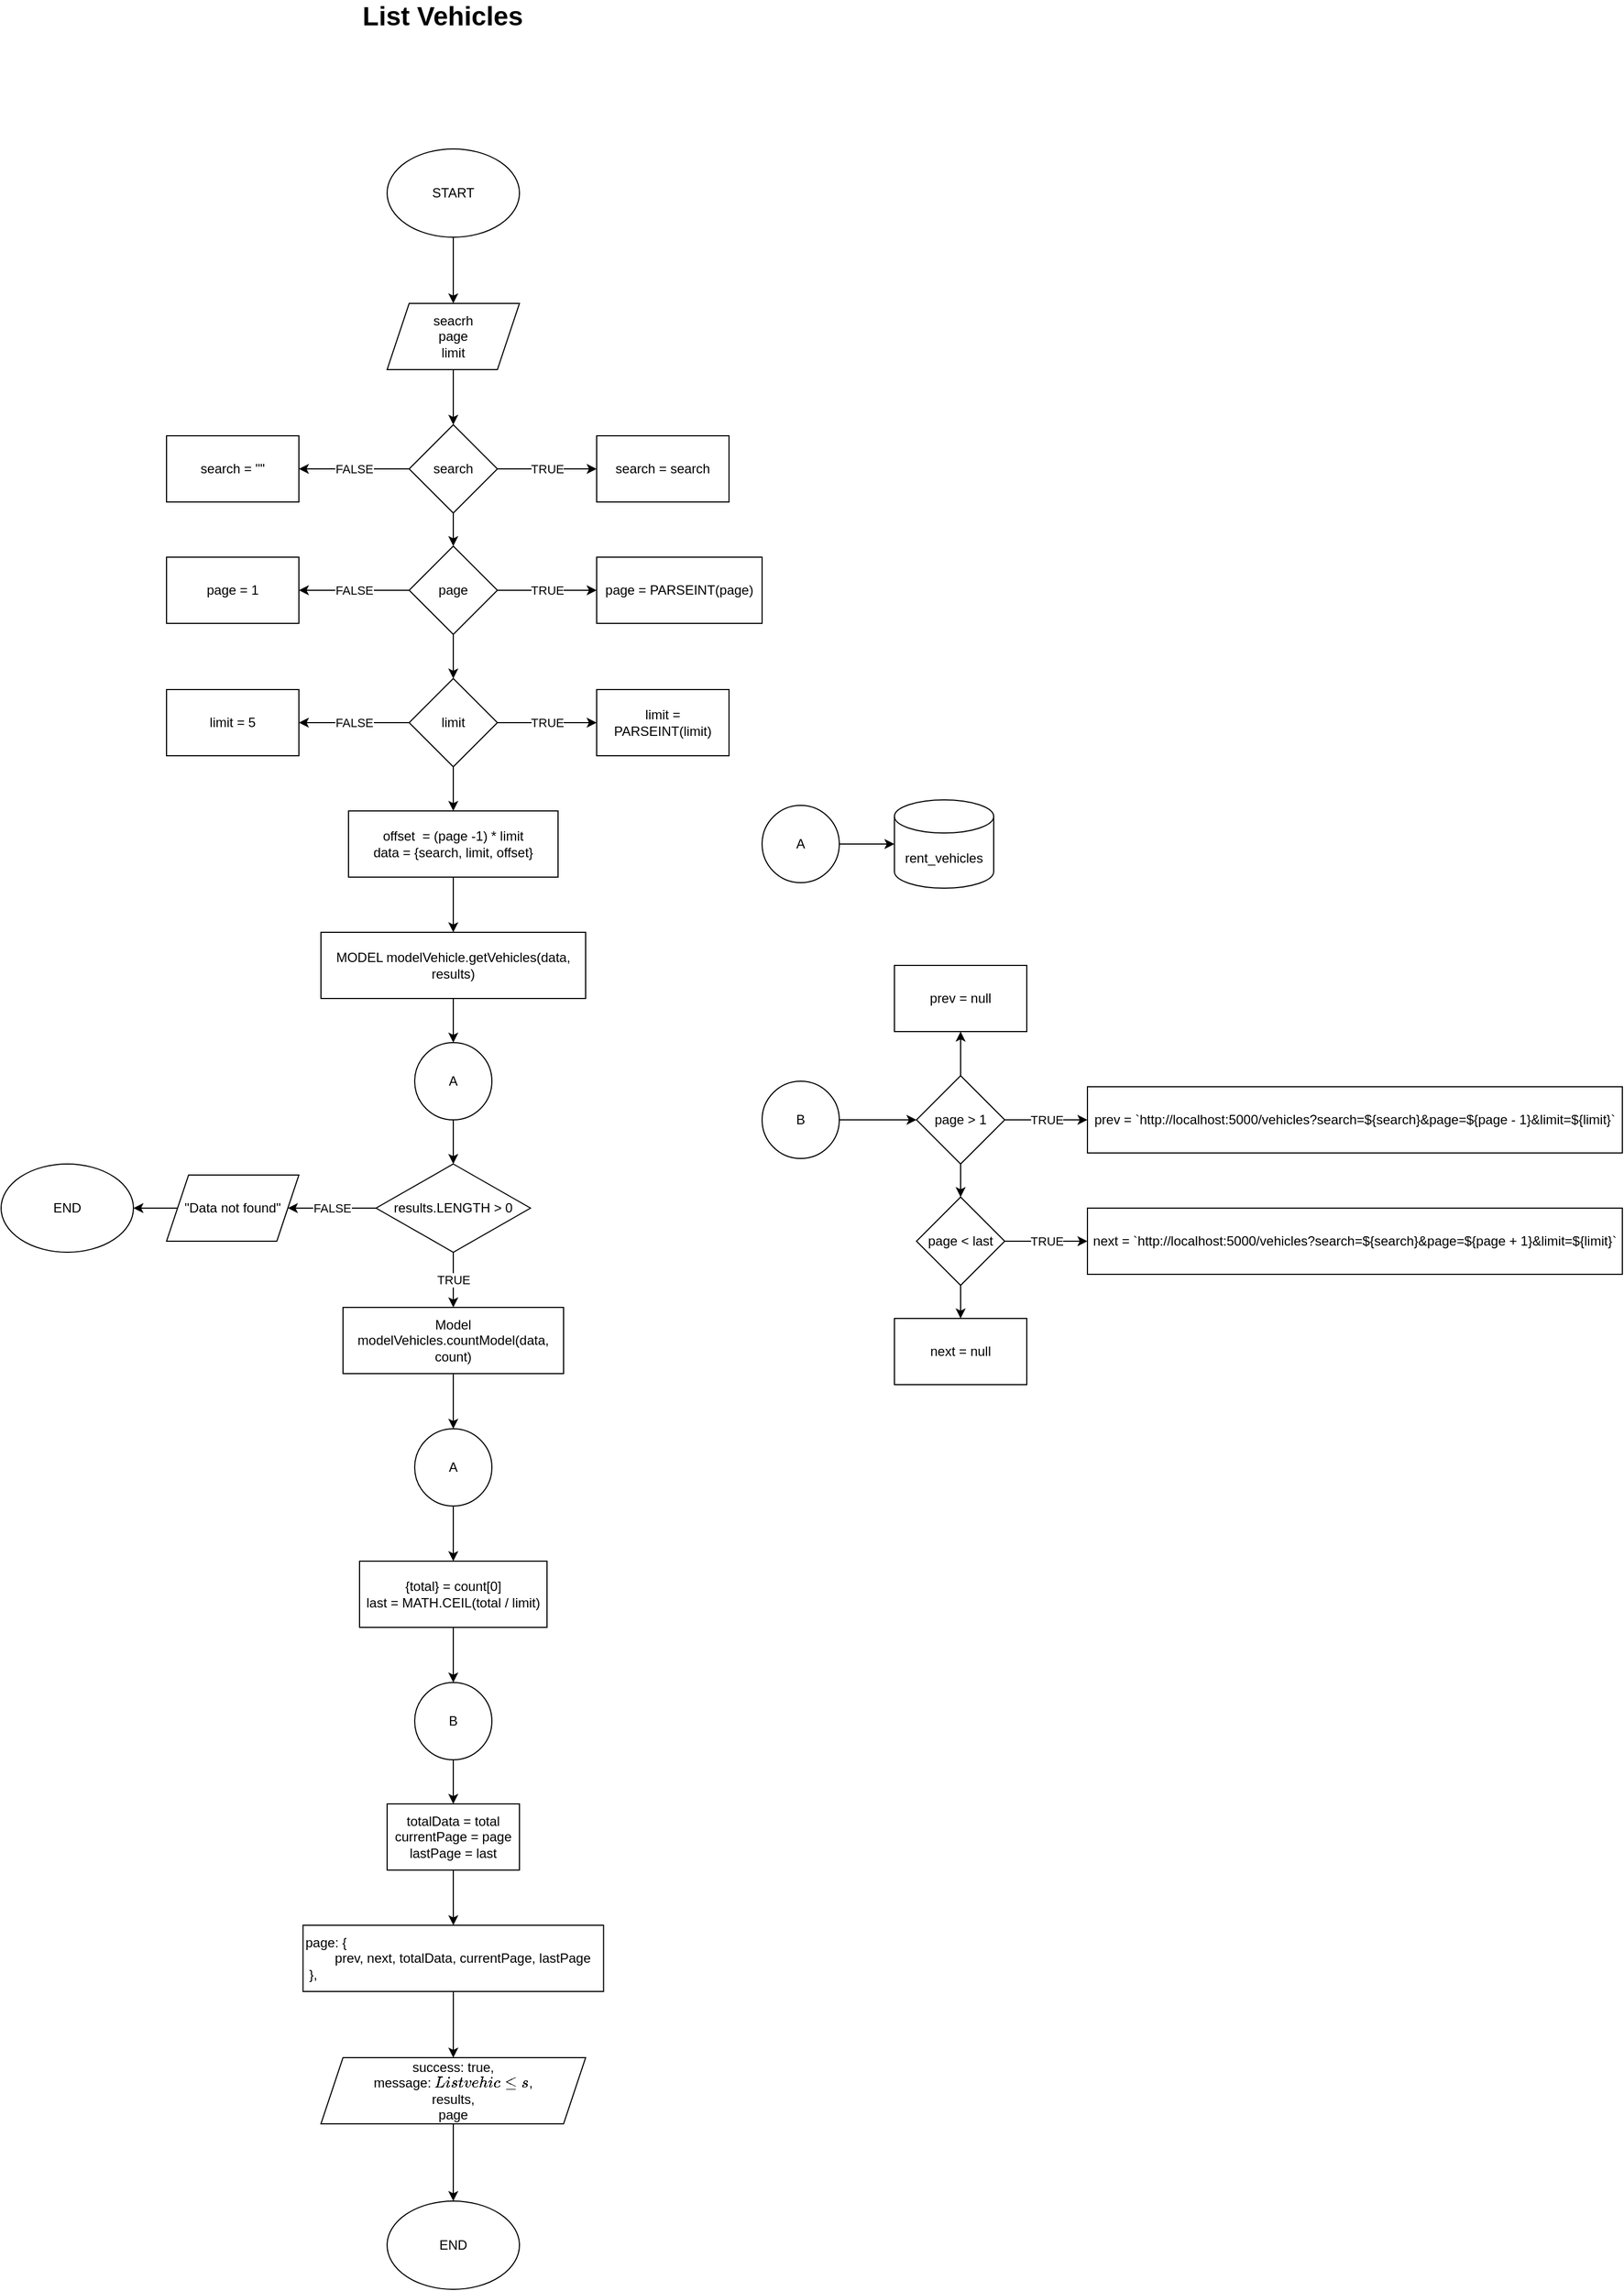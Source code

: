 <mxfile version="16.5.1" type="device" pages="4"><diagram id="XKgQLD-xGzTK4F7JuGG0" name="list vehicles"><mxGraphModel dx="1303" dy="965" grid="1" gridSize="10" guides="1" tooltips="1" connect="1" arrows="1" fold="1" page="1" pageScale="1" pageWidth="850" pageHeight="1100" math="0" shadow="0"><root><mxCell id="0"/><mxCell id="1" parent="0"/><mxCell id="0VHul5hfKh2BVRMkY0b0-4" value="" style="edgeStyle=orthogonalEdgeStyle;rounded=0;orthogonalLoop=1;jettySize=auto;html=1;" edge="1" parent="1" source="0VHul5hfKh2BVRMkY0b0-1" target="0VHul5hfKh2BVRMkY0b0-2"><mxGeometry relative="1" as="geometry"/></mxCell><mxCell id="0VHul5hfKh2BVRMkY0b0-1" value="START" style="ellipse;whiteSpace=wrap;html=1;" vertex="1" parent="1"><mxGeometry x="490" y="180" width="120" height="80" as="geometry"/></mxCell><mxCell id="0VHul5hfKh2BVRMkY0b0-5" value="" style="edgeStyle=orthogonalEdgeStyle;rounded=0;orthogonalLoop=1;jettySize=auto;html=1;" edge="1" parent="1" source="0VHul5hfKh2BVRMkY0b0-2" target="0VHul5hfKh2BVRMkY0b0-3"><mxGeometry relative="1" as="geometry"/></mxCell><mxCell id="0VHul5hfKh2BVRMkY0b0-2" value="seacrh&lt;br&gt;page&lt;br&gt;limit" style="shape=parallelogram;perimeter=parallelogramPerimeter;whiteSpace=wrap;html=1;fixedSize=1;" vertex="1" parent="1"><mxGeometry x="490" y="320" width="120" height="60" as="geometry"/></mxCell><mxCell id="0VHul5hfKh2BVRMkY0b0-9" value="TRUE" style="edgeStyle=orthogonalEdgeStyle;rounded=0;orthogonalLoop=1;jettySize=auto;html=1;" edge="1" parent="1" source="0VHul5hfKh2BVRMkY0b0-3" target="0VHul5hfKh2BVRMkY0b0-6"><mxGeometry relative="1" as="geometry"/></mxCell><mxCell id="0VHul5hfKh2BVRMkY0b0-10" value="FALSE" style="edgeStyle=orthogonalEdgeStyle;rounded=0;orthogonalLoop=1;jettySize=auto;html=1;" edge="1" parent="1" source="0VHul5hfKh2BVRMkY0b0-3" target="0VHul5hfKh2BVRMkY0b0-7"><mxGeometry relative="1" as="geometry"/></mxCell><mxCell id="0VHul5hfKh2BVRMkY0b0-21" value="" style="edgeStyle=orthogonalEdgeStyle;rounded=0;orthogonalLoop=1;jettySize=auto;html=1;" edge="1" parent="1" source="0VHul5hfKh2BVRMkY0b0-3" target="0VHul5hfKh2BVRMkY0b0-13"><mxGeometry relative="1" as="geometry"/></mxCell><mxCell id="0VHul5hfKh2BVRMkY0b0-3" value="search" style="rhombus;whiteSpace=wrap;html=1;" vertex="1" parent="1"><mxGeometry x="510" y="430" width="80" height="80" as="geometry"/></mxCell><mxCell id="0VHul5hfKh2BVRMkY0b0-6" value="search = search" style="rounded=0;whiteSpace=wrap;html=1;" vertex="1" parent="1"><mxGeometry x="680" y="440" width="120" height="60" as="geometry"/></mxCell><mxCell id="0VHul5hfKh2BVRMkY0b0-7" value="search = &quot;&quot;" style="rounded=0;whiteSpace=wrap;html=1;" vertex="1" parent="1"><mxGeometry x="290" y="440" width="120" height="60" as="geometry"/></mxCell><mxCell id="0VHul5hfKh2BVRMkY0b0-11" value="TRUE" style="edgeStyle=orthogonalEdgeStyle;rounded=0;orthogonalLoop=1;jettySize=auto;html=1;" edge="1" parent="1" source="0VHul5hfKh2BVRMkY0b0-13" target="0VHul5hfKh2BVRMkY0b0-14"><mxGeometry relative="1" as="geometry"/></mxCell><mxCell id="0VHul5hfKh2BVRMkY0b0-12" value="FALSE" style="edgeStyle=orthogonalEdgeStyle;rounded=0;orthogonalLoop=1;jettySize=auto;html=1;" edge="1" parent="1" source="0VHul5hfKh2BVRMkY0b0-13" target="0VHul5hfKh2BVRMkY0b0-15"><mxGeometry relative="1" as="geometry"/></mxCell><mxCell id="0VHul5hfKh2BVRMkY0b0-22" value="" style="edgeStyle=orthogonalEdgeStyle;rounded=0;orthogonalLoop=1;jettySize=auto;html=1;" edge="1" parent="1" source="0VHul5hfKh2BVRMkY0b0-13" target="0VHul5hfKh2BVRMkY0b0-18"><mxGeometry relative="1" as="geometry"/></mxCell><mxCell id="0VHul5hfKh2BVRMkY0b0-13" value="page" style="rhombus;whiteSpace=wrap;html=1;" vertex="1" parent="1"><mxGeometry x="510" y="540" width="80" height="80" as="geometry"/></mxCell><mxCell id="0VHul5hfKh2BVRMkY0b0-14" value="page = PARSEINT(page)" style="rounded=0;whiteSpace=wrap;html=1;" vertex="1" parent="1"><mxGeometry x="680" y="550" width="150" height="60" as="geometry"/></mxCell><mxCell id="0VHul5hfKh2BVRMkY0b0-15" value="page = 1" style="rounded=0;whiteSpace=wrap;html=1;" vertex="1" parent="1"><mxGeometry x="290" y="550" width="120" height="60" as="geometry"/></mxCell><mxCell id="0VHul5hfKh2BVRMkY0b0-16" value="TRUE" style="edgeStyle=orthogonalEdgeStyle;rounded=0;orthogonalLoop=1;jettySize=auto;html=1;" edge="1" parent="1" source="0VHul5hfKh2BVRMkY0b0-18" target="0VHul5hfKh2BVRMkY0b0-19"><mxGeometry relative="1" as="geometry"/></mxCell><mxCell id="0VHul5hfKh2BVRMkY0b0-17" value="FALSE" style="edgeStyle=orthogonalEdgeStyle;rounded=0;orthogonalLoop=1;jettySize=auto;html=1;" edge="1" parent="1" source="0VHul5hfKh2BVRMkY0b0-18" target="0VHul5hfKh2BVRMkY0b0-20"><mxGeometry relative="1" as="geometry"/></mxCell><mxCell id="0VHul5hfKh2BVRMkY0b0-24" value="" style="edgeStyle=orthogonalEdgeStyle;rounded=0;orthogonalLoop=1;jettySize=auto;html=1;" edge="1" parent="1" source="0VHul5hfKh2BVRMkY0b0-18" target="0VHul5hfKh2BVRMkY0b0-23"><mxGeometry relative="1" as="geometry"/></mxCell><mxCell id="0VHul5hfKh2BVRMkY0b0-18" value="limit" style="rhombus;whiteSpace=wrap;html=1;" vertex="1" parent="1"><mxGeometry x="510" y="660" width="80" height="80" as="geometry"/></mxCell><mxCell id="0VHul5hfKh2BVRMkY0b0-19" value="limit = PARSEINT(limit)" style="rounded=0;whiteSpace=wrap;html=1;" vertex="1" parent="1"><mxGeometry x="680" y="670" width="120" height="60" as="geometry"/></mxCell><mxCell id="0VHul5hfKh2BVRMkY0b0-20" value="limit = 5" style="rounded=0;whiteSpace=wrap;html=1;" vertex="1" parent="1"><mxGeometry x="290" y="670" width="120" height="60" as="geometry"/></mxCell><mxCell id="0VHul5hfKh2BVRMkY0b0-27" value="" style="edgeStyle=orthogonalEdgeStyle;rounded=0;orthogonalLoop=1;jettySize=auto;html=1;" edge="1" parent="1" source="0VHul5hfKh2BVRMkY0b0-23" target="0VHul5hfKh2BVRMkY0b0-25"><mxGeometry relative="1" as="geometry"/></mxCell><mxCell id="0VHul5hfKh2BVRMkY0b0-23" value="offset&amp;nbsp; = (page -1) * limit&lt;br&gt;data = {search, limit, offset}" style="rounded=0;whiteSpace=wrap;html=1;" vertex="1" parent="1"><mxGeometry x="455" y="780" width="190" height="60" as="geometry"/></mxCell><mxCell id="0VHul5hfKh2BVRMkY0b0-31" value="" style="edgeStyle=orthogonalEdgeStyle;rounded=0;orthogonalLoop=1;jettySize=auto;html=1;" edge="1" parent="1" source="0VHul5hfKh2BVRMkY0b0-25" target="0VHul5hfKh2BVRMkY0b0-28"><mxGeometry relative="1" as="geometry"/></mxCell><mxCell id="0VHul5hfKh2BVRMkY0b0-25" value="MODEL modelVehicle.getVehicles(data, results)" style="rounded=0;whiteSpace=wrap;html=1;" vertex="1" parent="1"><mxGeometry x="430" y="890" width="240" height="60" as="geometry"/></mxCell><mxCell id="0VHul5hfKh2BVRMkY0b0-26" value="rent_vehicles" style="shape=cylinder3;whiteSpace=wrap;html=1;boundedLbl=1;backgroundOutline=1;size=15;" vertex="1" parent="1"><mxGeometry x="950" y="770" width="90" height="80" as="geometry"/></mxCell><mxCell id="0VHul5hfKh2BVRMkY0b0-33" value="" style="edgeStyle=orthogonalEdgeStyle;rounded=0;orthogonalLoop=1;jettySize=auto;html=1;" edge="1" parent="1" source="0VHul5hfKh2BVRMkY0b0-28" target="0VHul5hfKh2BVRMkY0b0-32"><mxGeometry relative="1" as="geometry"/></mxCell><mxCell id="0VHul5hfKh2BVRMkY0b0-28" value="A" style="ellipse;whiteSpace=wrap;html=1;aspect=fixed;" vertex="1" parent="1"><mxGeometry x="515" y="990" width="70" height="70" as="geometry"/></mxCell><mxCell id="0VHul5hfKh2BVRMkY0b0-30" value="" style="edgeStyle=orthogonalEdgeStyle;rounded=0;orthogonalLoop=1;jettySize=auto;html=1;" edge="1" parent="1" source="0VHul5hfKh2BVRMkY0b0-29" target="0VHul5hfKh2BVRMkY0b0-26"><mxGeometry relative="1" as="geometry"/></mxCell><mxCell id="0VHul5hfKh2BVRMkY0b0-29" value="A" style="ellipse;whiteSpace=wrap;html=1;aspect=fixed;" vertex="1" parent="1"><mxGeometry x="830" y="775" width="70" height="70" as="geometry"/></mxCell><mxCell id="0VHul5hfKh2BVRMkY0b0-35" value="FALSE" style="edgeStyle=orthogonalEdgeStyle;rounded=0;orthogonalLoop=1;jettySize=auto;html=1;" edge="1" parent="1" source="0VHul5hfKh2BVRMkY0b0-32" target="0VHul5hfKh2BVRMkY0b0-34"><mxGeometry relative="1" as="geometry"/></mxCell><mxCell id="0VHul5hfKh2BVRMkY0b0-37" value="TRUE" style="edgeStyle=orthogonalEdgeStyle;rounded=0;orthogonalLoop=1;jettySize=auto;html=1;" edge="1" parent="1" source="0VHul5hfKh2BVRMkY0b0-32" target="0VHul5hfKh2BVRMkY0b0-36"><mxGeometry relative="1" as="geometry"/></mxCell><mxCell id="0VHul5hfKh2BVRMkY0b0-32" value="results.LENGTH &amp;gt; 0" style="rhombus;whiteSpace=wrap;html=1;" vertex="1" parent="1"><mxGeometry x="480" y="1100" width="140" height="80" as="geometry"/></mxCell><mxCell id="0VHul5hfKh2BVRMkY0b0-68" value="" style="edgeStyle=orthogonalEdgeStyle;rounded=0;orthogonalLoop=1;jettySize=auto;html=1;" edge="1" parent="1" source="0VHul5hfKh2BVRMkY0b0-34" target="0VHul5hfKh2BVRMkY0b0-67"><mxGeometry relative="1" as="geometry"/></mxCell><mxCell id="0VHul5hfKh2BVRMkY0b0-34" value="&quot;Data not found&quot;" style="shape=parallelogram;perimeter=parallelogramPerimeter;whiteSpace=wrap;html=1;fixedSize=1;" vertex="1" parent="1"><mxGeometry x="290" y="1110" width="120" height="60" as="geometry"/></mxCell><mxCell id="0VHul5hfKh2BVRMkY0b0-39" value="" style="edgeStyle=orthogonalEdgeStyle;rounded=0;orthogonalLoop=1;jettySize=auto;html=1;" edge="1" parent="1" source="0VHul5hfKh2BVRMkY0b0-36" target="0VHul5hfKh2BVRMkY0b0-38"><mxGeometry relative="1" as="geometry"/></mxCell><mxCell id="0VHul5hfKh2BVRMkY0b0-36" value="Model modelVehicles.countModel(data, count)" style="rounded=0;whiteSpace=wrap;html=1;" vertex="1" parent="1"><mxGeometry x="450" y="1230" width="200" height="60" as="geometry"/></mxCell><mxCell id="0VHul5hfKh2BVRMkY0b0-41" value="" style="edgeStyle=orthogonalEdgeStyle;rounded=0;orthogonalLoop=1;jettySize=auto;html=1;" edge="1" parent="1" source="0VHul5hfKh2BVRMkY0b0-38" target="0VHul5hfKh2BVRMkY0b0-40"><mxGeometry relative="1" as="geometry"/></mxCell><mxCell id="0VHul5hfKh2BVRMkY0b0-38" value="A" style="ellipse;whiteSpace=wrap;html=1;aspect=fixed;" vertex="1" parent="1"><mxGeometry x="515" y="1340" width="70" height="70" as="geometry"/></mxCell><mxCell id="0VHul5hfKh2BVRMkY0b0-72" value="" style="edgeStyle=orthogonalEdgeStyle;rounded=0;orthogonalLoop=1;jettySize=auto;html=1;" edge="1" parent="1" source="0VHul5hfKh2BVRMkY0b0-40" target="0VHul5hfKh2BVRMkY0b0-71"><mxGeometry relative="1" as="geometry"/></mxCell><mxCell id="0VHul5hfKh2BVRMkY0b0-40" value="{total} = count[0]&lt;br&gt;last = MATH.CEIL(total / limit)" style="rounded=0;whiteSpace=wrap;html=1;" vertex="1" parent="1"><mxGeometry x="465" y="1460" width="170" height="60" as="geometry"/></mxCell><mxCell id="0VHul5hfKh2BVRMkY0b0-45" value="" style="edgeStyle=orthogonalEdgeStyle;rounded=0;orthogonalLoop=1;jettySize=auto;html=1;" edge="1" parent="1" source="0VHul5hfKh2BVRMkY0b0-42" target="0VHul5hfKh2BVRMkY0b0-44"><mxGeometry relative="1" as="geometry"/></mxCell><mxCell id="0VHul5hfKh2BVRMkY0b0-42" value="&lt;div&gt;page:&amp;nbsp;&lt;span&gt;{&lt;/span&gt;&lt;/div&gt;&lt;div&gt;&lt;span&gt;&lt;span style=&quot;white-space: pre&quot;&gt;&#9;&lt;/span&gt;prev,&lt;/span&gt;&lt;span&gt;&amp;nbsp;next,&lt;/span&gt;&lt;span&gt;&amp;nbsp;totalData,&lt;/span&gt;&lt;span&gt;&amp;nbsp;currentPage,&lt;/span&gt;&lt;span&gt;&amp;nbsp;lastPage&lt;/span&gt;&lt;/div&gt;&lt;div&gt;&amp;nbsp;},&lt;/div&gt;" style="rounded=0;whiteSpace=wrap;html=1;align=left;" vertex="1" parent="1"><mxGeometry x="413.75" y="1790" width="272.5" height="60" as="geometry"/></mxCell><mxCell id="0VHul5hfKh2BVRMkY0b0-70" value="" style="edgeStyle=orthogonalEdgeStyle;rounded=0;orthogonalLoop=1;jettySize=auto;html=1;" edge="1" parent="1" source="0VHul5hfKh2BVRMkY0b0-44"><mxGeometry relative="1" as="geometry"><mxPoint x="550" y="2040" as="targetPoint"/></mxGeometry></mxCell><mxCell id="0VHul5hfKh2BVRMkY0b0-44" value="&lt;div&gt;success: true,&lt;/div&gt;&lt;div&gt;message: `List vehicles`,&lt;/div&gt;&lt;div&gt;&lt;span&gt;results,&lt;/span&gt;&lt;/div&gt;&lt;div&gt;&lt;span&gt;page&lt;/span&gt;&lt;/div&gt;" style="shape=parallelogram;perimeter=parallelogramPerimeter;whiteSpace=wrap;html=1;fixedSize=1;align=center;" vertex="1" parent="1"><mxGeometry x="430" y="1910" width="240" height="60" as="geometry"/></mxCell><mxCell id="0VHul5hfKh2BVRMkY0b0-58" value="" style="edgeStyle=orthogonalEdgeStyle;rounded=0;orthogonalLoop=1;jettySize=auto;html=1;" edge="1" parent="1" source="0VHul5hfKh2BVRMkY0b0-48" target="0VHul5hfKh2BVRMkY0b0-49"><mxGeometry relative="1" as="geometry"/></mxCell><mxCell id="0VHul5hfKh2BVRMkY0b0-48" value="B" style="ellipse;whiteSpace=wrap;html=1;aspect=fixed;" vertex="1" parent="1"><mxGeometry x="830" y="1025" width="70" height="70" as="geometry"/></mxCell><mxCell id="0VHul5hfKh2BVRMkY0b0-52" value="TRUE" style="edgeStyle=orthogonalEdgeStyle;rounded=0;orthogonalLoop=1;jettySize=auto;html=1;" edge="1" parent="1" source="0VHul5hfKh2BVRMkY0b0-49" target="0VHul5hfKh2BVRMkY0b0-50"><mxGeometry relative="1" as="geometry"/></mxCell><mxCell id="0VHul5hfKh2BVRMkY0b0-57" value="" style="edgeStyle=orthogonalEdgeStyle;rounded=0;orthogonalLoop=1;jettySize=auto;html=1;" edge="1" parent="1" source="0VHul5hfKh2BVRMkY0b0-49" target="0VHul5hfKh2BVRMkY0b0-53"><mxGeometry relative="1" as="geometry"/></mxCell><mxCell id="0VHul5hfKh2BVRMkY0b0-61" value="" style="edgeStyle=orthogonalEdgeStyle;rounded=0;orthogonalLoop=1;jettySize=auto;html=1;" edge="1" parent="1" source="0VHul5hfKh2BVRMkY0b0-49" target="0VHul5hfKh2BVRMkY0b0-59"><mxGeometry relative="1" as="geometry"/></mxCell><mxCell id="0VHul5hfKh2BVRMkY0b0-49" value="page &amp;gt; 1" style="rhombus;whiteSpace=wrap;html=1;" vertex="1" parent="1"><mxGeometry x="970" y="1020" width="80" height="80" as="geometry"/></mxCell><mxCell id="0VHul5hfKh2BVRMkY0b0-50" value="&lt;span&gt;prev = `http://localhost:5000/vehicles?&lt;/span&gt;&lt;span&gt;search=${search}&amp;amp;page=${page - 1}&amp;amp;limit=${limit}`&lt;/span&gt;" style="rounded=0;whiteSpace=wrap;html=1;align=center;" vertex="1" parent="1"><mxGeometry x="1125" y="1030" width="485" height="60" as="geometry"/></mxCell><mxCell id="0VHul5hfKh2BVRMkY0b0-51" value="&lt;span style=&quot;text-align: left&quot;&gt;next = `http://localhost:5000/vehicles?&lt;/span&gt;&lt;span style=&quot;text-align: left&quot;&gt;search=${search}&amp;amp;page=${page + 1}&amp;amp;limit=${limit}`&lt;/span&gt;" style="rounded=0;whiteSpace=wrap;html=1;" vertex="1" parent="1"><mxGeometry x="1125" y="1140" width="485" height="60" as="geometry"/></mxCell><mxCell id="0VHul5hfKh2BVRMkY0b0-53" value="prev = null" style="rounded=0;whiteSpace=wrap;html=1;" vertex="1" parent="1"><mxGeometry x="950" y="920" width="120" height="60" as="geometry"/></mxCell><mxCell id="0VHul5hfKh2BVRMkY0b0-60" value="TRUE" style="edgeStyle=orthogonalEdgeStyle;rounded=0;orthogonalLoop=1;jettySize=auto;html=1;" edge="1" parent="1" source="0VHul5hfKh2BVRMkY0b0-59" target="0VHul5hfKh2BVRMkY0b0-51"><mxGeometry relative="1" as="geometry"/></mxCell><mxCell id="0VHul5hfKh2BVRMkY0b0-63" value="" style="edgeStyle=orthogonalEdgeStyle;rounded=0;orthogonalLoop=1;jettySize=auto;html=1;" edge="1" parent="1" source="0VHul5hfKh2BVRMkY0b0-59" target="0VHul5hfKh2BVRMkY0b0-62"><mxGeometry relative="1" as="geometry"/></mxCell><mxCell id="0VHul5hfKh2BVRMkY0b0-59" value="page &amp;lt; last" style="rhombus;whiteSpace=wrap;html=1;" vertex="1" parent="1"><mxGeometry x="970" y="1130" width="80" height="80" as="geometry"/></mxCell><mxCell id="0VHul5hfKh2BVRMkY0b0-62" value="next = null" style="rounded=0;whiteSpace=wrap;html=1;" vertex="1" parent="1"><mxGeometry x="950" y="1240" width="120" height="60" as="geometry"/></mxCell><mxCell id="0VHul5hfKh2BVRMkY0b0-66" value="" style="edgeStyle=orthogonalEdgeStyle;rounded=0;orthogonalLoop=1;jettySize=auto;html=1;" edge="1" parent="1" source="0VHul5hfKh2BVRMkY0b0-64" target="0VHul5hfKh2BVRMkY0b0-42"><mxGeometry relative="1" as="geometry"/></mxCell><mxCell id="0VHul5hfKh2BVRMkY0b0-64" value="totalData = total&lt;br&gt;currentPage = page&lt;br&gt;lastPage = last" style="rounded=0;whiteSpace=wrap;html=1;" vertex="1" parent="1"><mxGeometry x="490" y="1680" width="120" height="60" as="geometry"/></mxCell><mxCell id="0VHul5hfKh2BVRMkY0b0-67" value="END" style="ellipse;whiteSpace=wrap;html=1;" vertex="1" parent="1"><mxGeometry x="140" y="1100" width="120" height="80" as="geometry"/></mxCell><mxCell id="0VHul5hfKh2BVRMkY0b0-69" value="END" style="ellipse;whiteSpace=wrap;html=1;" vertex="1" parent="1"><mxGeometry x="490" y="2040" width="120" height="80" as="geometry"/></mxCell><mxCell id="0VHul5hfKh2BVRMkY0b0-73" value="" style="edgeStyle=orthogonalEdgeStyle;rounded=0;orthogonalLoop=1;jettySize=auto;html=1;" edge="1" parent="1" source="0VHul5hfKh2BVRMkY0b0-71" target="0VHul5hfKh2BVRMkY0b0-64"><mxGeometry relative="1" as="geometry"/></mxCell><mxCell id="0VHul5hfKh2BVRMkY0b0-71" value="B" style="ellipse;whiteSpace=wrap;html=1;aspect=fixed;" vertex="1" parent="1"><mxGeometry x="515" y="1570" width="70" height="70" as="geometry"/></mxCell><mxCell id="0VHul5hfKh2BVRMkY0b0-75" value="&lt;b&gt;&lt;font style=&quot;font-size: 24px&quot;&gt;List Vehicles&lt;/font&gt;&lt;/b&gt;" style="text;html=1;align=center;verticalAlign=middle;resizable=0;points=[];autosize=1;strokeColor=none;fillColor=none;" vertex="1" parent="1"><mxGeometry x="460" y="50" width="160" height="20" as="geometry"/></mxCell></root></mxGraphModel></diagram><diagram id="ZfBDGO7lKcpG-itCCvve" name="vehicles by category"><mxGraphModel dx="920" dy="681" grid="1" gridSize="10" guides="1" tooltips="1" connect="1" arrows="1" fold="1" page="1" pageScale="1" pageWidth="850" pageHeight="1100" math="0" shadow="0"><root><mxCell id="xr7kdP-405vdRUgfswMM-0"/><mxCell id="xr7kdP-405vdRUgfswMM-1" parent="xr7kdP-405vdRUgfswMM-0"/><mxCell id="xr7kdP-405vdRUgfswMM-2" value="&lt;b&gt;Vehicles by Category&lt;/b&gt;" style="text;html=1;align=center;verticalAlign=middle;resizable=0;points=[];autosize=1;strokeColor=none;fillColor=none;fontSize=24;" vertex="1" parent="xr7kdP-405vdRUgfswMM-1"><mxGeometry x="413.75" y="70" width="260" height="30" as="geometry"/></mxCell><mxCell id="BzilfMTwjuwXETa_aD6Q-0" value="" style="edgeStyle=orthogonalEdgeStyle;rounded=0;orthogonalLoop=1;jettySize=auto;html=1;" edge="1" parent="xr7kdP-405vdRUgfswMM-1" source="BzilfMTwjuwXETa_aD6Q-1" target="BzilfMTwjuwXETa_aD6Q-3"><mxGeometry relative="1" as="geometry"/></mxCell><mxCell id="BzilfMTwjuwXETa_aD6Q-1" value="START" style="ellipse;whiteSpace=wrap;html=1;" vertex="1" parent="xr7kdP-405vdRUgfswMM-1"><mxGeometry x="490" y="180" width="120" height="80" as="geometry"/></mxCell><mxCell id="BzilfMTwjuwXETa_aD6Q-2" value="" style="edgeStyle=orthogonalEdgeStyle;rounded=0;orthogonalLoop=1;jettySize=auto;html=1;" edge="1" parent="xr7kdP-405vdRUgfswMM-1" source="BzilfMTwjuwXETa_aD6Q-3" target="BzilfMTwjuwXETa_aD6Q-7"><mxGeometry relative="1" as="geometry"/></mxCell><mxCell id="BzilfMTwjuwXETa_aD6Q-3" value="category&lt;br&gt;page&lt;br&gt;limit" style="shape=parallelogram;perimeter=parallelogramPerimeter;whiteSpace=wrap;html=1;fixedSize=1;" vertex="1" parent="xr7kdP-405vdRUgfswMM-1"><mxGeometry x="490" y="320" width="120" height="60" as="geometry"/></mxCell><mxCell id="BzilfMTwjuwXETa_aD6Q-4" value="TRUE" style="edgeStyle=orthogonalEdgeStyle;rounded=0;orthogonalLoop=1;jettySize=auto;html=1;" edge="1" parent="xr7kdP-405vdRUgfswMM-1" source="BzilfMTwjuwXETa_aD6Q-7" target="BzilfMTwjuwXETa_aD6Q-8"><mxGeometry relative="1" as="geometry"/></mxCell><mxCell id="BzilfMTwjuwXETa_aD6Q-5" value="FALSE" style="edgeStyle=orthogonalEdgeStyle;rounded=0;orthogonalLoop=1;jettySize=auto;html=1;" edge="1" parent="xr7kdP-405vdRUgfswMM-1" source="BzilfMTwjuwXETa_aD6Q-7" target="BzilfMTwjuwXETa_aD6Q-9"><mxGeometry relative="1" as="geometry"/></mxCell><mxCell id="BzilfMTwjuwXETa_aD6Q-6" value="" style="edgeStyle=orthogonalEdgeStyle;rounded=0;orthogonalLoop=1;jettySize=auto;html=1;" edge="1" parent="xr7kdP-405vdRUgfswMM-1" source="BzilfMTwjuwXETa_aD6Q-7" target="BzilfMTwjuwXETa_aD6Q-13"><mxGeometry relative="1" as="geometry"/></mxCell><mxCell id="BzilfMTwjuwXETa_aD6Q-7" value="category" style="rhombus;whiteSpace=wrap;html=1;" vertex="1" parent="xr7kdP-405vdRUgfswMM-1"><mxGeometry x="510" y="430" width="80" height="80" as="geometry"/></mxCell><mxCell id="BzilfMTwjuwXETa_aD6Q-8" value="category = category" style="rounded=0;whiteSpace=wrap;html=1;" vertex="1" parent="xr7kdP-405vdRUgfswMM-1"><mxGeometry x="680" y="440" width="120" height="60" as="geometry"/></mxCell><mxCell id="BzilfMTwjuwXETa_aD6Q-9" value="category = &quot;&quot;" style="rounded=0;whiteSpace=wrap;html=1;" vertex="1" parent="xr7kdP-405vdRUgfswMM-1"><mxGeometry x="290" y="440" width="120" height="60" as="geometry"/></mxCell><mxCell id="BzilfMTwjuwXETa_aD6Q-10" value="TRUE" style="edgeStyle=orthogonalEdgeStyle;rounded=0;orthogonalLoop=1;jettySize=auto;html=1;" edge="1" parent="xr7kdP-405vdRUgfswMM-1" source="BzilfMTwjuwXETa_aD6Q-13" target="BzilfMTwjuwXETa_aD6Q-14"><mxGeometry relative="1" as="geometry"/></mxCell><mxCell id="BzilfMTwjuwXETa_aD6Q-11" value="FALSE" style="edgeStyle=orthogonalEdgeStyle;rounded=0;orthogonalLoop=1;jettySize=auto;html=1;" edge="1" parent="xr7kdP-405vdRUgfswMM-1" source="BzilfMTwjuwXETa_aD6Q-13" target="BzilfMTwjuwXETa_aD6Q-15"><mxGeometry relative="1" as="geometry"/></mxCell><mxCell id="BzilfMTwjuwXETa_aD6Q-12" value="" style="edgeStyle=orthogonalEdgeStyle;rounded=0;orthogonalLoop=1;jettySize=auto;html=1;" edge="1" parent="xr7kdP-405vdRUgfswMM-1" source="BzilfMTwjuwXETa_aD6Q-13" target="BzilfMTwjuwXETa_aD6Q-19"><mxGeometry relative="1" as="geometry"/></mxCell><mxCell id="BzilfMTwjuwXETa_aD6Q-13" value="page" style="rhombus;whiteSpace=wrap;html=1;" vertex="1" parent="xr7kdP-405vdRUgfswMM-1"><mxGeometry x="510" y="540" width="80" height="80" as="geometry"/></mxCell><mxCell id="BzilfMTwjuwXETa_aD6Q-14" value="page = PARSEINT(page)" style="rounded=0;whiteSpace=wrap;html=1;" vertex="1" parent="xr7kdP-405vdRUgfswMM-1"><mxGeometry x="680" y="550" width="150" height="60" as="geometry"/></mxCell><mxCell id="BzilfMTwjuwXETa_aD6Q-15" value="page = 1" style="rounded=0;whiteSpace=wrap;html=1;" vertex="1" parent="xr7kdP-405vdRUgfswMM-1"><mxGeometry x="290" y="550" width="120" height="60" as="geometry"/></mxCell><mxCell id="BzilfMTwjuwXETa_aD6Q-16" value="TRUE" style="edgeStyle=orthogonalEdgeStyle;rounded=0;orthogonalLoop=1;jettySize=auto;html=1;" edge="1" parent="xr7kdP-405vdRUgfswMM-1" source="BzilfMTwjuwXETa_aD6Q-19" target="BzilfMTwjuwXETa_aD6Q-20"><mxGeometry relative="1" as="geometry"/></mxCell><mxCell id="BzilfMTwjuwXETa_aD6Q-17" value="FALSE" style="edgeStyle=orthogonalEdgeStyle;rounded=0;orthogonalLoop=1;jettySize=auto;html=1;" edge="1" parent="xr7kdP-405vdRUgfswMM-1" source="BzilfMTwjuwXETa_aD6Q-19" target="BzilfMTwjuwXETa_aD6Q-21"><mxGeometry relative="1" as="geometry"/></mxCell><mxCell id="BzilfMTwjuwXETa_aD6Q-18" value="" style="edgeStyle=orthogonalEdgeStyle;rounded=0;orthogonalLoop=1;jettySize=auto;html=1;" edge="1" parent="xr7kdP-405vdRUgfswMM-1" source="BzilfMTwjuwXETa_aD6Q-19" target="BzilfMTwjuwXETa_aD6Q-23"><mxGeometry relative="1" as="geometry"/></mxCell><mxCell id="BzilfMTwjuwXETa_aD6Q-19" value="limit" style="rhombus;whiteSpace=wrap;html=1;" vertex="1" parent="xr7kdP-405vdRUgfswMM-1"><mxGeometry x="510" y="660" width="80" height="80" as="geometry"/></mxCell><mxCell id="BzilfMTwjuwXETa_aD6Q-20" value="limit = PARSEINT(limit)" style="rounded=0;whiteSpace=wrap;html=1;" vertex="1" parent="xr7kdP-405vdRUgfswMM-1"><mxGeometry x="680" y="670" width="140" height="60" as="geometry"/></mxCell><mxCell id="BzilfMTwjuwXETa_aD6Q-21" value="limit = 5" style="rounded=0;whiteSpace=wrap;html=1;" vertex="1" parent="xr7kdP-405vdRUgfswMM-1"><mxGeometry x="290" y="670" width="120" height="60" as="geometry"/></mxCell><mxCell id="BzilfMTwjuwXETa_aD6Q-22" value="" style="edgeStyle=orthogonalEdgeStyle;rounded=0;orthogonalLoop=1;jettySize=auto;html=1;" edge="1" parent="xr7kdP-405vdRUgfswMM-1" source="BzilfMTwjuwXETa_aD6Q-23" target="BzilfMTwjuwXETa_aD6Q-25"><mxGeometry relative="1" as="geometry"/></mxCell><mxCell id="BzilfMTwjuwXETa_aD6Q-23" value="offset&amp;nbsp; = (page -1) * limit&lt;br&gt;data = {category, limit, offset}" style="rounded=0;whiteSpace=wrap;html=1;" vertex="1" parent="xr7kdP-405vdRUgfswMM-1"><mxGeometry x="460" y="780" width="180" height="60" as="geometry"/></mxCell><mxCell id="BzilfMTwjuwXETa_aD6Q-24" value="" style="edgeStyle=orthogonalEdgeStyle;rounded=0;orthogonalLoop=1;jettySize=auto;html=1;" edge="1" parent="xr7kdP-405vdRUgfswMM-1" source="BzilfMTwjuwXETa_aD6Q-25" target="BzilfMTwjuwXETa_aD6Q-28"><mxGeometry relative="1" as="geometry"/></mxCell><mxCell id="BzilfMTwjuwXETa_aD6Q-25" value="MODEL modelVehicle.getVehicles(data, results)" style="rounded=0;whiteSpace=wrap;html=1;" vertex="1" parent="xr7kdP-405vdRUgfswMM-1"><mxGeometry x="430" y="890" width="240" height="60" as="geometry"/></mxCell><mxCell id="BzilfMTwjuwXETa_aD6Q-26" value="rent_vehicles" style="shape=cylinder3;whiteSpace=wrap;html=1;boundedLbl=1;backgroundOutline=1;size=15;" vertex="1" parent="xr7kdP-405vdRUgfswMM-1"><mxGeometry x="950" y="770" width="90" height="80" as="geometry"/></mxCell><mxCell id="BzilfMTwjuwXETa_aD6Q-27" value="" style="edgeStyle=orthogonalEdgeStyle;rounded=0;orthogonalLoop=1;jettySize=auto;html=1;" edge="1" parent="xr7kdP-405vdRUgfswMM-1" source="BzilfMTwjuwXETa_aD6Q-28" target="BzilfMTwjuwXETa_aD6Q-33"><mxGeometry relative="1" as="geometry"/></mxCell><mxCell id="BzilfMTwjuwXETa_aD6Q-28" value="A" style="ellipse;whiteSpace=wrap;html=1;aspect=fixed;" vertex="1" parent="xr7kdP-405vdRUgfswMM-1"><mxGeometry x="515" y="990" width="70" height="70" as="geometry"/></mxCell><mxCell id="BzilfMTwjuwXETa_aD6Q-29" value="" style="edgeStyle=orthogonalEdgeStyle;rounded=0;orthogonalLoop=1;jettySize=auto;html=1;" edge="1" parent="xr7kdP-405vdRUgfswMM-1" source="BzilfMTwjuwXETa_aD6Q-30" target="BzilfMTwjuwXETa_aD6Q-26"><mxGeometry relative="1" as="geometry"/></mxCell><mxCell id="BzilfMTwjuwXETa_aD6Q-30" value="A" style="ellipse;whiteSpace=wrap;html=1;aspect=fixed;" vertex="1" parent="xr7kdP-405vdRUgfswMM-1"><mxGeometry x="830" y="775" width="70" height="70" as="geometry"/></mxCell><mxCell id="BzilfMTwjuwXETa_aD6Q-31" value="FALSE" style="edgeStyle=orthogonalEdgeStyle;rounded=0;orthogonalLoop=1;jettySize=auto;html=1;" edge="1" parent="xr7kdP-405vdRUgfswMM-1" source="BzilfMTwjuwXETa_aD6Q-33" target="BzilfMTwjuwXETa_aD6Q-35"><mxGeometry relative="1" as="geometry"/></mxCell><mxCell id="BzilfMTwjuwXETa_aD6Q-32" value="TRUE" style="edgeStyle=orthogonalEdgeStyle;rounded=0;orthogonalLoop=1;jettySize=auto;html=1;" edge="1" parent="xr7kdP-405vdRUgfswMM-1" source="BzilfMTwjuwXETa_aD6Q-33" target="BzilfMTwjuwXETa_aD6Q-37"><mxGeometry relative="1" as="geometry"/></mxCell><mxCell id="BzilfMTwjuwXETa_aD6Q-33" value="results.LENGTH &amp;gt; 0" style="rhombus;whiteSpace=wrap;html=1;" vertex="1" parent="xr7kdP-405vdRUgfswMM-1"><mxGeometry x="480" y="1100" width="140" height="80" as="geometry"/></mxCell><mxCell id="BzilfMTwjuwXETa_aD6Q-34" value="" style="edgeStyle=orthogonalEdgeStyle;rounded=0;orthogonalLoop=1;jettySize=auto;html=1;" edge="1" parent="xr7kdP-405vdRUgfswMM-1" source="BzilfMTwjuwXETa_aD6Q-35" target="BzilfMTwjuwXETa_aD6Q-61"><mxGeometry relative="1" as="geometry"/></mxCell><mxCell id="BzilfMTwjuwXETa_aD6Q-35" value="&quot;Data not found&quot;" style="shape=parallelogram;perimeter=parallelogramPerimeter;whiteSpace=wrap;html=1;fixedSize=1;" vertex="1" parent="xr7kdP-405vdRUgfswMM-1"><mxGeometry x="290" y="1110" width="120" height="60" as="geometry"/></mxCell><mxCell id="BzilfMTwjuwXETa_aD6Q-36" value="" style="edgeStyle=orthogonalEdgeStyle;rounded=0;orthogonalLoop=1;jettySize=auto;html=1;" edge="1" parent="xr7kdP-405vdRUgfswMM-1" source="BzilfMTwjuwXETa_aD6Q-37" target="BzilfMTwjuwXETa_aD6Q-39"><mxGeometry relative="1" as="geometry"/></mxCell><mxCell id="BzilfMTwjuwXETa_aD6Q-37" value="Model modelVehicles.countModel(data, count)" style="rounded=0;whiteSpace=wrap;html=1;" vertex="1" parent="xr7kdP-405vdRUgfswMM-1"><mxGeometry x="450" y="1230" width="200" height="60" as="geometry"/></mxCell><mxCell id="BzilfMTwjuwXETa_aD6Q-38" value="" style="edgeStyle=orthogonalEdgeStyle;rounded=0;orthogonalLoop=1;jettySize=auto;html=1;" edge="1" parent="xr7kdP-405vdRUgfswMM-1" source="BzilfMTwjuwXETa_aD6Q-39" target="BzilfMTwjuwXETa_aD6Q-41"><mxGeometry relative="1" as="geometry"/></mxCell><mxCell id="BzilfMTwjuwXETa_aD6Q-39" value="A" style="ellipse;whiteSpace=wrap;html=1;aspect=fixed;" vertex="1" parent="xr7kdP-405vdRUgfswMM-1"><mxGeometry x="515" y="1340" width="70" height="70" as="geometry"/></mxCell><mxCell id="BzilfMTwjuwXETa_aD6Q-40" value="" style="edgeStyle=orthogonalEdgeStyle;rounded=0;orthogonalLoop=1;jettySize=auto;html=1;" edge="1" parent="xr7kdP-405vdRUgfswMM-1" source="BzilfMTwjuwXETa_aD6Q-41" target="BzilfMTwjuwXETa_aD6Q-64"><mxGeometry relative="1" as="geometry"/></mxCell><mxCell id="BzilfMTwjuwXETa_aD6Q-41" value="{total} = count[0]&lt;br&gt;last = MATH.CEIL(total / limit)" style="rounded=0;whiteSpace=wrap;html=1;" vertex="1" parent="xr7kdP-405vdRUgfswMM-1"><mxGeometry x="465" y="1460" width="170" height="60" as="geometry"/></mxCell><mxCell id="BzilfMTwjuwXETa_aD6Q-42" value="" style="edgeStyle=orthogonalEdgeStyle;rounded=0;orthogonalLoop=1;jettySize=auto;html=1;" edge="1" parent="xr7kdP-405vdRUgfswMM-1" source="BzilfMTwjuwXETa_aD6Q-43" target="BzilfMTwjuwXETa_aD6Q-45"><mxGeometry relative="1" as="geometry"/></mxCell><mxCell id="BzilfMTwjuwXETa_aD6Q-43" value="&lt;div&gt;page:&amp;nbsp;&lt;span&gt;{&lt;/span&gt;&lt;/div&gt;&lt;div&gt;&lt;span&gt;&lt;span style=&quot;white-space: pre&quot;&gt;&#9;&lt;/span&gt;prev,&lt;/span&gt;&lt;span&gt;&amp;nbsp;next,&lt;/span&gt;&lt;span&gt;&amp;nbsp;totalData,&lt;/span&gt;&lt;span&gt;&amp;nbsp;currentPage,&lt;/span&gt;&lt;span&gt;&amp;nbsp;lastPage&lt;/span&gt;&lt;/div&gt;&lt;div&gt;&amp;nbsp;},&lt;/div&gt;" style="rounded=0;whiteSpace=wrap;html=1;align=left;" vertex="1" parent="xr7kdP-405vdRUgfswMM-1"><mxGeometry x="413.75" y="1790" width="272.5" height="60" as="geometry"/></mxCell><mxCell id="BzilfMTwjuwXETa_aD6Q-44" value="" style="edgeStyle=orthogonalEdgeStyle;rounded=0;orthogonalLoop=1;jettySize=auto;html=1;" edge="1" parent="xr7kdP-405vdRUgfswMM-1" source="BzilfMTwjuwXETa_aD6Q-45"><mxGeometry relative="1" as="geometry"><mxPoint x="550" y="2040" as="targetPoint"/></mxGeometry></mxCell><mxCell id="BzilfMTwjuwXETa_aD6Q-45" value="&lt;div&gt;success: true,&lt;/div&gt;&lt;div&gt;message: `List vehicles by category`,&lt;/div&gt;&lt;div&gt;&lt;span&gt;results,&lt;/span&gt;&lt;/div&gt;&lt;div&gt;&lt;span&gt;page&lt;/span&gt;&lt;/div&gt;" style="shape=parallelogram;perimeter=parallelogramPerimeter;whiteSpace=wrap;html=1;fixedSize=1;align=center;" vertex="1" parent="xr7kdP-405vdRUgfswMM-1"><mxGeometry x="430" y="1910" width="240" height="60" as="geometry"/></mxCell><mxCell id="BzilfMTwjuwXETa_aD6Q-46" value="" style="edgeStyle=orthogonalEdgeStyle;rounded=0;orthogonalLoop=1;jettySize=auto;html=1;" edge="1" parent="xr7kdP-405vdRUgfswMM-1" source="BzilfMTwjuwXETa_aD6Q-47" target="BzilfMTwjuwXETa_aD6Q-51"><mxGeometry relative="1" as="geometry"/></mxCell><mxCell id="BzilfMTwjuwXETa_aD6Q-47" value="B" style="ellipse;whiteSpace=wrap;html=1;aspect=fixed;" vertex="1" parent="xr7kdP-405vdRUgfswMM-1"><mxGeometry x="830" y="1025" width="70" height="70" as="geometry"/></mxCell><mxCell id="BzilfMTwjuwXETa_aD6Q-48" value="TRUE" style="edgeStyle=orthogonalEdgeStyle;rounded=0;orthogonalLoop=1;jettySize=auto;html=1;" edge="1" parent="xr7kdP-405vdRUgfswMM-1" source="BzilfMTwjuwXETa_aD6Q-51" target="BzilfMTwjuwXETa_aD6Q-52"><mxGeometry relative="1" as="geometry"/></mxCell><mxCell id="BzilfMTwjuwXETa_aD6Q-49" value="" style="edgeStyle=orthogonalEdgeStyle;rounded=0;orthogonalLoop=1;jettySize=auto;html=1;" edge="1" parent="xr7kdP-405vdRUgfswMM-1" source="BzilfMTwjuwXETa_aD6Q-51" target="BzilfMTwjuwXETa_aD6Q-54"><mxGeometry relative="1" as="geometry"/></mxCell><mxCell id="BzilfMTwjuwXETa_aD6Q-50" value="" style="edgeStyle=orthogonalEdgeStyle;rounded=0;orthogonalLoop=1;jettySize=auto;html=1;" edge="1" parent="xr7kdP-405vdRUgfswMM-1" source="BzilfMTwjuwXETa_aD6Q-51" target="BzilfMTwjuwXETa_aD6Q-57"><mxGeometry relative="1" as="geometry"/></mxCell><mxCell id="BzilfMTwjuwXETa_aD6Q-51" value="page &amp;gt; 1" style="rhombus;whiteSpace=wrap;html=1;" vertex="1" parent="xr7kdP-405vdRUgfswMM-1"><mxGeometry x="970" y="1020" width="80" height="80" as="geometry"/></mxCell><mxCell id="BzilfMTwjuwXETa_aD6Q-52" value="&lt;span&gt;prev = `http://localhost:5000/vehicles/category?category&lt;/span&gt;&lt;span&gt;=${category}&amp;amp;page=${page - 1}&amp;amp;limit=${limit}`&lt;/span&gt;" style="rounded=0;whiteSpace=wrap;html=1;align=center;" vertex="1" parent="xr7kdP-405vdRUgfswMM-1"><mxGeometry x="1125" y="1030" width="555" height="60" as="geometry"/></mxCell><mxCell id="BzilfMTwjuwXETa_aD6Q-53" value="next = `http://localhost:5000/vehicles/category?category=${category}&amp;amp;page=${page + 1}&amp;amp;limit=${limit}`" style="rounded=0;whiteSpace=wrap;html=1;" vertex="1" parent="xr7kdP-405vdRUgfswMM-1"><mxGeometry x="1125" y="1140" width="555" height="60" as="geometry"/></mxCell><mxCell id="BzilfMTwjuwXETa_aD6Q-54" value="prev = null" style="rounded=0;whiteSpace=wrap;html=1;" vertex="1" parent="xr7kdP-405vdRUgfswMM-1"><mxGeometry x="950" y="920" width="120" height="60" as="geometry"/></mxCell><mxCell id="BzilfMTwjuwXETa_aD6Q-55" value="TRUE" style="edgeStyle=orthogonalEdgeStyle;rounded=0;orthogonalLoop=1;jettySize=auto;html=1;" edge="1" parent="xr7kdP-405vdRUgfswMM-1" source="BzilfMTwjuwXETa_aD6Q-57" target="BzilfMTwjuwXETa_aD6Q-53"><mxGeometry relative="1" as="geometry"/></mxCell><mxCell id="BzilfMTwjuwXETa_aD6Q-56" value="" style="edgeStyle=orthogonalEdgeStyle;rounded=0;orthogonalLoop=1;jettySize=auto;html=1;" edge="1" parent="xr7kdP-405vdRUgfswMM-1" source="BzilfMTwjuwXETa_aD6Q-57" target="BzilfMTwjuwXETa_aD6Q-58"><mxGeometry relative="1" as="geometry"/></mxCell><mxCell id="BzilfMTwjuwXETa_aD6Q-57" value="page &amp;lt; last" style="rhombus;whiteSpace=wrap;html=1;" vertex="1" parent="xr7kdP-405vdRUgfswMM-1"><mxGeometry x="970" y="1130" width="80" height="80" as="geometry"/></mxCell><mxCell id="BzilfMTwjuwXETa_aD6Q-58" value="next = null" style="rounded=0;whiteSpace=wrap;html=1;" vertex="1" parent="xr7kdP-405vdRUgfswMM-1"><mxGeometry x="950" y="1240" width="120" height="60" as="geometry"/></mxCell><mxCell id="BzilfMTwjuwXETa_aD6Q-59" value="" style="edgeStyle=orthogonalEdgeStyle;rounded=0;orthogonalLoop=1;jettySize=auto;html=1;" edge="1" parent="xr7kdP-405vdRUgfswMM-1" source="BzilfMTwjuwXETa_aD6Q-60" target="BzilfMTwjuwXETa_aD6Q-43"><mxGeometry relative="1" as="geometry"/></mxCell><mxCell id="BzilfMTwjuwXETa_aD6Q-60" value="totalData = total&lt;br&gt;currentPage = page&lt;br&gt;lastPage = last" style="rounded=0;whiteSpace=wrap;html=1;" vertex="1" parent="xr7kdP-405vdRUgfswMM-1"><mxGeometry x="490" y="1680" width="120" height="60" as="geometry"/></mxCell><mxCell id="BzilfMTwjuwXETa_aD6Q-61" value="END" style="ellipse;whiteSpace=wrap;html=1;" vertex="1" parent="xr7kdP-405vdRUgfswMM-1"><mxGeometry x="140" y="1100" width="120" height="80" as="geometry"/></mxCell><mxCell id="BzilfMTwjuwXETa_aD6Q-62" value="END" style="ellipse;whiteSpace=wrap;html=1;" vertex="1" parent="xr7kdP-405vdRUgfswMM-1"><mxGeometry x="490" y="2040" width="120" height="80" as="geometry"/></mxCell><mxCell id="BzilfMTwjuwXETa_aD6Q-63" value="" style="edgeStyle=orthogonalEdgeStyle;rounded=0;orthogonalLoop=1;jettySize=auto;html=1;" edge="1" parent="xr7kdP-405vdRUgfswMM-1" source="BzilfMTwjuwXETa_aD6Q-64" target="BzilfMTwjuwXETa_aD6Q-60"><mxGeometry relative="1" as="geometry"/></mxCell><mxCell id="BzilfMTwjuwXETa_aD6Q-64" value="B" style="ellipse;whiteSpace=wrap;html=1;aspect=fixed;" vertex="1" parent="xr7kdP-405vdRUgfswMM-1"><mxGeometry x="515" y="1570" width="70" height="70" as="geometry"/></mxCell></root></mxGraphModel></diagram><diagram id="v-q-0guUbO6aUMVPoxil" name="vehicles by id"><mxGraphModel dx="869" dy="643" grid="1" gridSize="10" guides="1" tooltips="1" connect="1" arrows="1" fold="1" page="1" pageScale="1" pageWidth="850" pageHeight="1100" math="0" shadow="0"><root><mxCell id="c8D-qltnYfbQuxOqA4LE-0"/><mxCell id="c8D-qltnYfbQuxOqA4LE-1" parent="c8D-qltnYfbQuxOqA4LE-0"/><mxCell id="c8D-qltnYfbQuxOqA4LE-6" value="" style="edgeStyle=orthogonalEdgeStyle;rounded=0;orthogonalLoop=1;jettySize=auto;html=1;fontSize=12;" edge="1" parent="c8D-qltnYfbQuxOqA4LE-1" source="c8D-qltnYfbQuxOqA4LE-2" target="c8D-qltnYfbQuxOqA4LE-3"><mxGeometry relative="1" as="geometry"/></mxCell><mxCell id="c8D-qltnYfbQuxOqA4LE-2" value="START" style="ellipse;whiteSpace=wrap;html=1;fontSize=12;" vertex="1" parent="c8D-qltnYfbQuxOqA4LE-1"><mxGeometry x="220" y="90" width="120" height="80" as="geometry"/></mxCell><mxCell id="c8D-qltnYfbQuxOqA4LE-7" value="" style="edgeStyle=orthogonalEdgeStyle;rounded=0;orthogonalLoop=1;jettySize=auto;html=1;fontSize=12;" edge="1" parent="c8D-qltnYfbQuxOqA4LE-1" source="c8D-qltnYfbQuxOqA4LE-3" target="c8D-qltnYfbQuxOqA4LE-5"><mxGeometry relative="1" as="geometry"/></mxCell><mxCell id="c8D-qltnYfbQuxOqA4LE-3" value="id" style="shape=parallelogram;perimeter=parallelogramPerimeter;whiteSpace=wrap;html=1;fixedSize=1;fontSize=12;" vertex="1" parent="c8D-qltnYfbQuxOqA4LE-1"><mxGeometry x="220" y="210" width="120" height="60" as="geometry"/></mxCell><mxCell id="c8D-qltnYfbQuxOqA4LE-9" value="" style="edgeStyle=orthogonalEdgeStyle;rounded=0;orthogonalLoop=1;jettySize=auto;html=1;fontSize=12;" edge="1" parent="c8D-qltnYfbQuxOqA4LE-1" source="c8D-qltnYfbQuxOqA4LE-5" target="c8D-qltnYfbQuxOqA4LE-8"><mxGeometry relative="1" as="geometry"/></mxCell><mxCell id="c8D-qltnYfbQuxOqA4LE-5" value="MODEL&lt;br&gt;vehicle.getVehicle(id, results)" style="rounded=0;whiteSpace=wrap;html=1;fontSize=12;" vertex="1" parent="c8D-qltnYfbQuxOqA4LE-1"><mxGeometry x="200" y="310" width="160" height="60" as="geometry"/></mxCell><mxCell id="c8D-qltnYfbQuxOqA4LE-11" value="" style="edgeStyle=orthogonalEdgeStyle;rounded=0;orthogonalLoop=1;jettySize=auto;html=1;fontSize=12;" edge="1" parent="c8D-qltnYfbQuxOqA4LE-1" source="c8D-qltnYfbQuxOqA4LE-8" target="c8D-qltnYfbQuxOqA4LE-10"><mxGeometry relative="1" as="geometry"/></mxCell><mxCell id="c8D-qltnYfbQuxOqA4LE-8" value="rent_vehicles" style="shape=cylinder3;whiteSpace=wrap;html=1;boundedLbl=1;backgroundOutline=1;size=15;fontSize=12;" vertex="1" parent="c8D-qltnYfbQuxOqA4LE-1"><mxGeometry x="235" y="410" width="90" height="80" as="geometry"/></mxCell><mxCell id="c8D-qltnYfbQuxOqA4LE-13" value="FALSE" style="edgeStyle=orthogonalEdgeStyle;rounded=0;orthogonalLoop=1;jettySize=auto;html=1;fontSize=12;" edge="1" parent="c8D-qltnYfbQuxOqA4LE-1" source="c8D-qltnYfbQuxOqA4LE-10" target="c8D-qltnYfbQuxOqA4LE-12"><mxGeometry relative="1" as="geometry"/></mxCell><mxCell id="c8D-qltnYfbQuxOqA4LE-17" value="" style="edgeStyle=orthogonalEdgeStyle;rounded=0;orthogonalLoop=1;jettySize=auto;html=1;fontSize=12;" edge="1" parent="c8D-qltnYfbQuxOqA4LE-1" source="c8D-qltnYfbQuxOqA4LE-10" target="c8D-qltnYfbQuxOqA4LE-16"><mxGeometry relative="1" as="geometry"/></mxCell><mxCell id="c8D-qltnYfbQuxOqA4LE-10" value="results.length &amp;gt; 0" style="rhombus;whiteSpace=wrap;html=1;fontSize=12;" vertex="1" parent="c8D-qltnYfbQuxOqA4LE-1"><mxGeometry x="220" y="540" width="120" height="80" as="geometry"/></mxCell><mxCell id="c8D-qltnYfbQuxOqA4LE-15" value="" style="edgeStyle=orthogonalEdgeStyle;rounded=0;orthogonalLoop=1;jettySize=auto;html=1;fontSize=12;" edge="1" parent="c8D-qltnYfbQuxOqA4LE-1" source="c8D-qltnYfbQuxOqA4LE-12" target="c8D-qltnYfbQuxOqA4LE-14"><mxGeometry relative="1" as="geometry"/></mxCell><mxCell id="c8D-qltnYfbQuxOqA4LE-12" value="success: false,&lt;br&gt;message: &quot;vehicle not found with id &quot; + id," style="shape=parallelogram;perimeter=parallelogramPerimeter;whiteSpace=wrap;html=1;fixedSize=1;fontSize=12;" vertex="1" parent="c8D-qltnYfbQuxOqA4LE-1"><mxGeometry x="400" y="550" width="260" height="60" as="geometry"/></mxCell><mxCell id="c8D-qltnYfbQuxOqA4LE-14" value="END" style="ellipse;whiteSpace=wrap;html=1;fontSize=12;" vertex="1" parent="c8D-qltnYfbQuxOqA4LE-1"><mxGeometry x="720" y="540" width="120" height="80" as="geometry"/></mxCell><mxCell id="c8D-qltnYfbQuxOqA4LE-19" value="" style="edgeStyle=orthogonalEdgeStyle;rounded=0;orthogonalLoop=1;jettySize=auto;html=1;fontSize=12;" edge="1" parent="c8D-qltnYfbQuxOqA4LE-1" source="c8D-qltnYfbQuxOqA4LE-16" target="c8D-qltnYfbQuxOqA4LE-18"><mxGeometry relative="1" as="geometry"/></mxCell><mxCell id="c8D-qltnYfbQuxOqA4LE-16" value="success: true,&lt;br&gt;message: &quot;Detail vehicle&quot;,&lt;br&gt;results: result[0]" style="shape=parallelogram;perimeter=parallelogramPerimeter;whiteSpace=wrap;html=1;fixedSize=1;fontSize=12;" vertex="1" parent="c8D-qltnYfbQuxOqA4LE-1"><mxGeometry x="165" y="660" width="230" height="60" as="geometry"/></mxCell><mxCell id="c8D-qltnYfbQuxOqA4LE-18" value="END" style="ellipse;whiteSpace=wrap;html=1;fontSize=12;" vertex="1" parent="c8D-qltnYfbQuxOqA4LE-1"><mxGeometry x="220" y="770" width="120" height="80" as="geometry"/></mxCell></root></mxGraphModel></diagram><diagram id="Kev3J5JuJH50BFD25Oxw" name="add vehicle"><mxGraphModel dx="745" dy="551" grid="1" gridSize="10" guides="1" tooltips="1" connect="1" arrows="1" fold="1" page="1" pageScale="1" pageWidth="850" pageHeight="1100" math="0" shadow="0"><root><mxCell id="y9YOfa9U07YiuDLFKCsP-0"/><mxCell id="y9YOfa9U07YiuDLFKCsP-1" parent="y9YOfa9U07YiuDLFKCsP-0"/><mxCell id="y9YOfa9U07YiuDLFKCsP-5" value="" style="edgeStyle=orthogonalEdgeStyle;rounded=0;orthogonalLoop=1;jettySize=auto;html=1;fontSize=12;" edge="1" parent="y9YOfa9U07YiuDLFKCsP-1" source="y9YOfa9U07YiuDLFKCsP-2" target="y9YOfa9U07YiuDLFKCsP-3"><mxGeometry relative="1" as="geometry"/></mxCell><mxCell id="y9YOfa9U07YiuDLFKCsP-2" value="START" style="ellipse;whiteSpace=wrap;html=1;fontSize=12;" vertex="1" parent="y9YOfa9U07YiuDLFKCsP-1"><mxGeometry x="300" y="120" width="120" height="80" as="geometry"/></mxCell><mxCell id="y9YOfa9U07YiuDLFKCsP-6" value="" style="edgeStyle=orthogonalEdgeStyle;rounded=0;orthogonalLoop=1;jettySize=auto;html=1;fontSize=12;" edge="1" parent="y9YOfa9U07YiuDLFKCsP-1" source="y9YOfa9U07YiuDLFKCsP-3" target="y9YOfa9U07YiuDLFKCsP-4"><mxGeometry relative="1" as="geometry"/></mxCell><mxCell id="y9YOfa9U07YiuDLFKCsP-3" value="type&lt;br&gt;brand&lt;br&gt;capacity" style="shape=parallelogram;perimeter=parallelogramPerimeter;whiteSpace=wrap;html=1;fixedSize=1;fontSize=12;" vertex="1" parent="y9YOfa9U07YiuDLFKCsP-1"><mxGeometry x="300" y="230" width="120" height="60" as="geometry"/></mxCell><mxCell id="y9YOfa9U07YiuDLFKCsP-4" value="location&lt;br&gt;price&lt;br&gt;qty" style="shape=parallelogram;perimeter=parallelogramPerimeter;whiteSpace=wrap;html=1;fixedSize=1;fontSize=12;" vertex="1" parent="y9YOfa9U07YiuDLFKCsP-1"><mxGeometry x="300" y="330" width="120" height="60" as="geometry"/></mxCell><mxCell id="y9YOfa9U07YiuDLFKCsP-7" value="dataBody = {type, brand, capacity, location, price, qty}" style="rounded=0;whiteSpace=wrap;html=1;fontSize=12;" vertex="1" parent="y9YOfa9U07YiuDLFKCsP-1"><mxGeometry x="520" y="440" width="120" height="60" as="geometry"/></mxCell></root></mxGraphModel></diagram></mxfile>